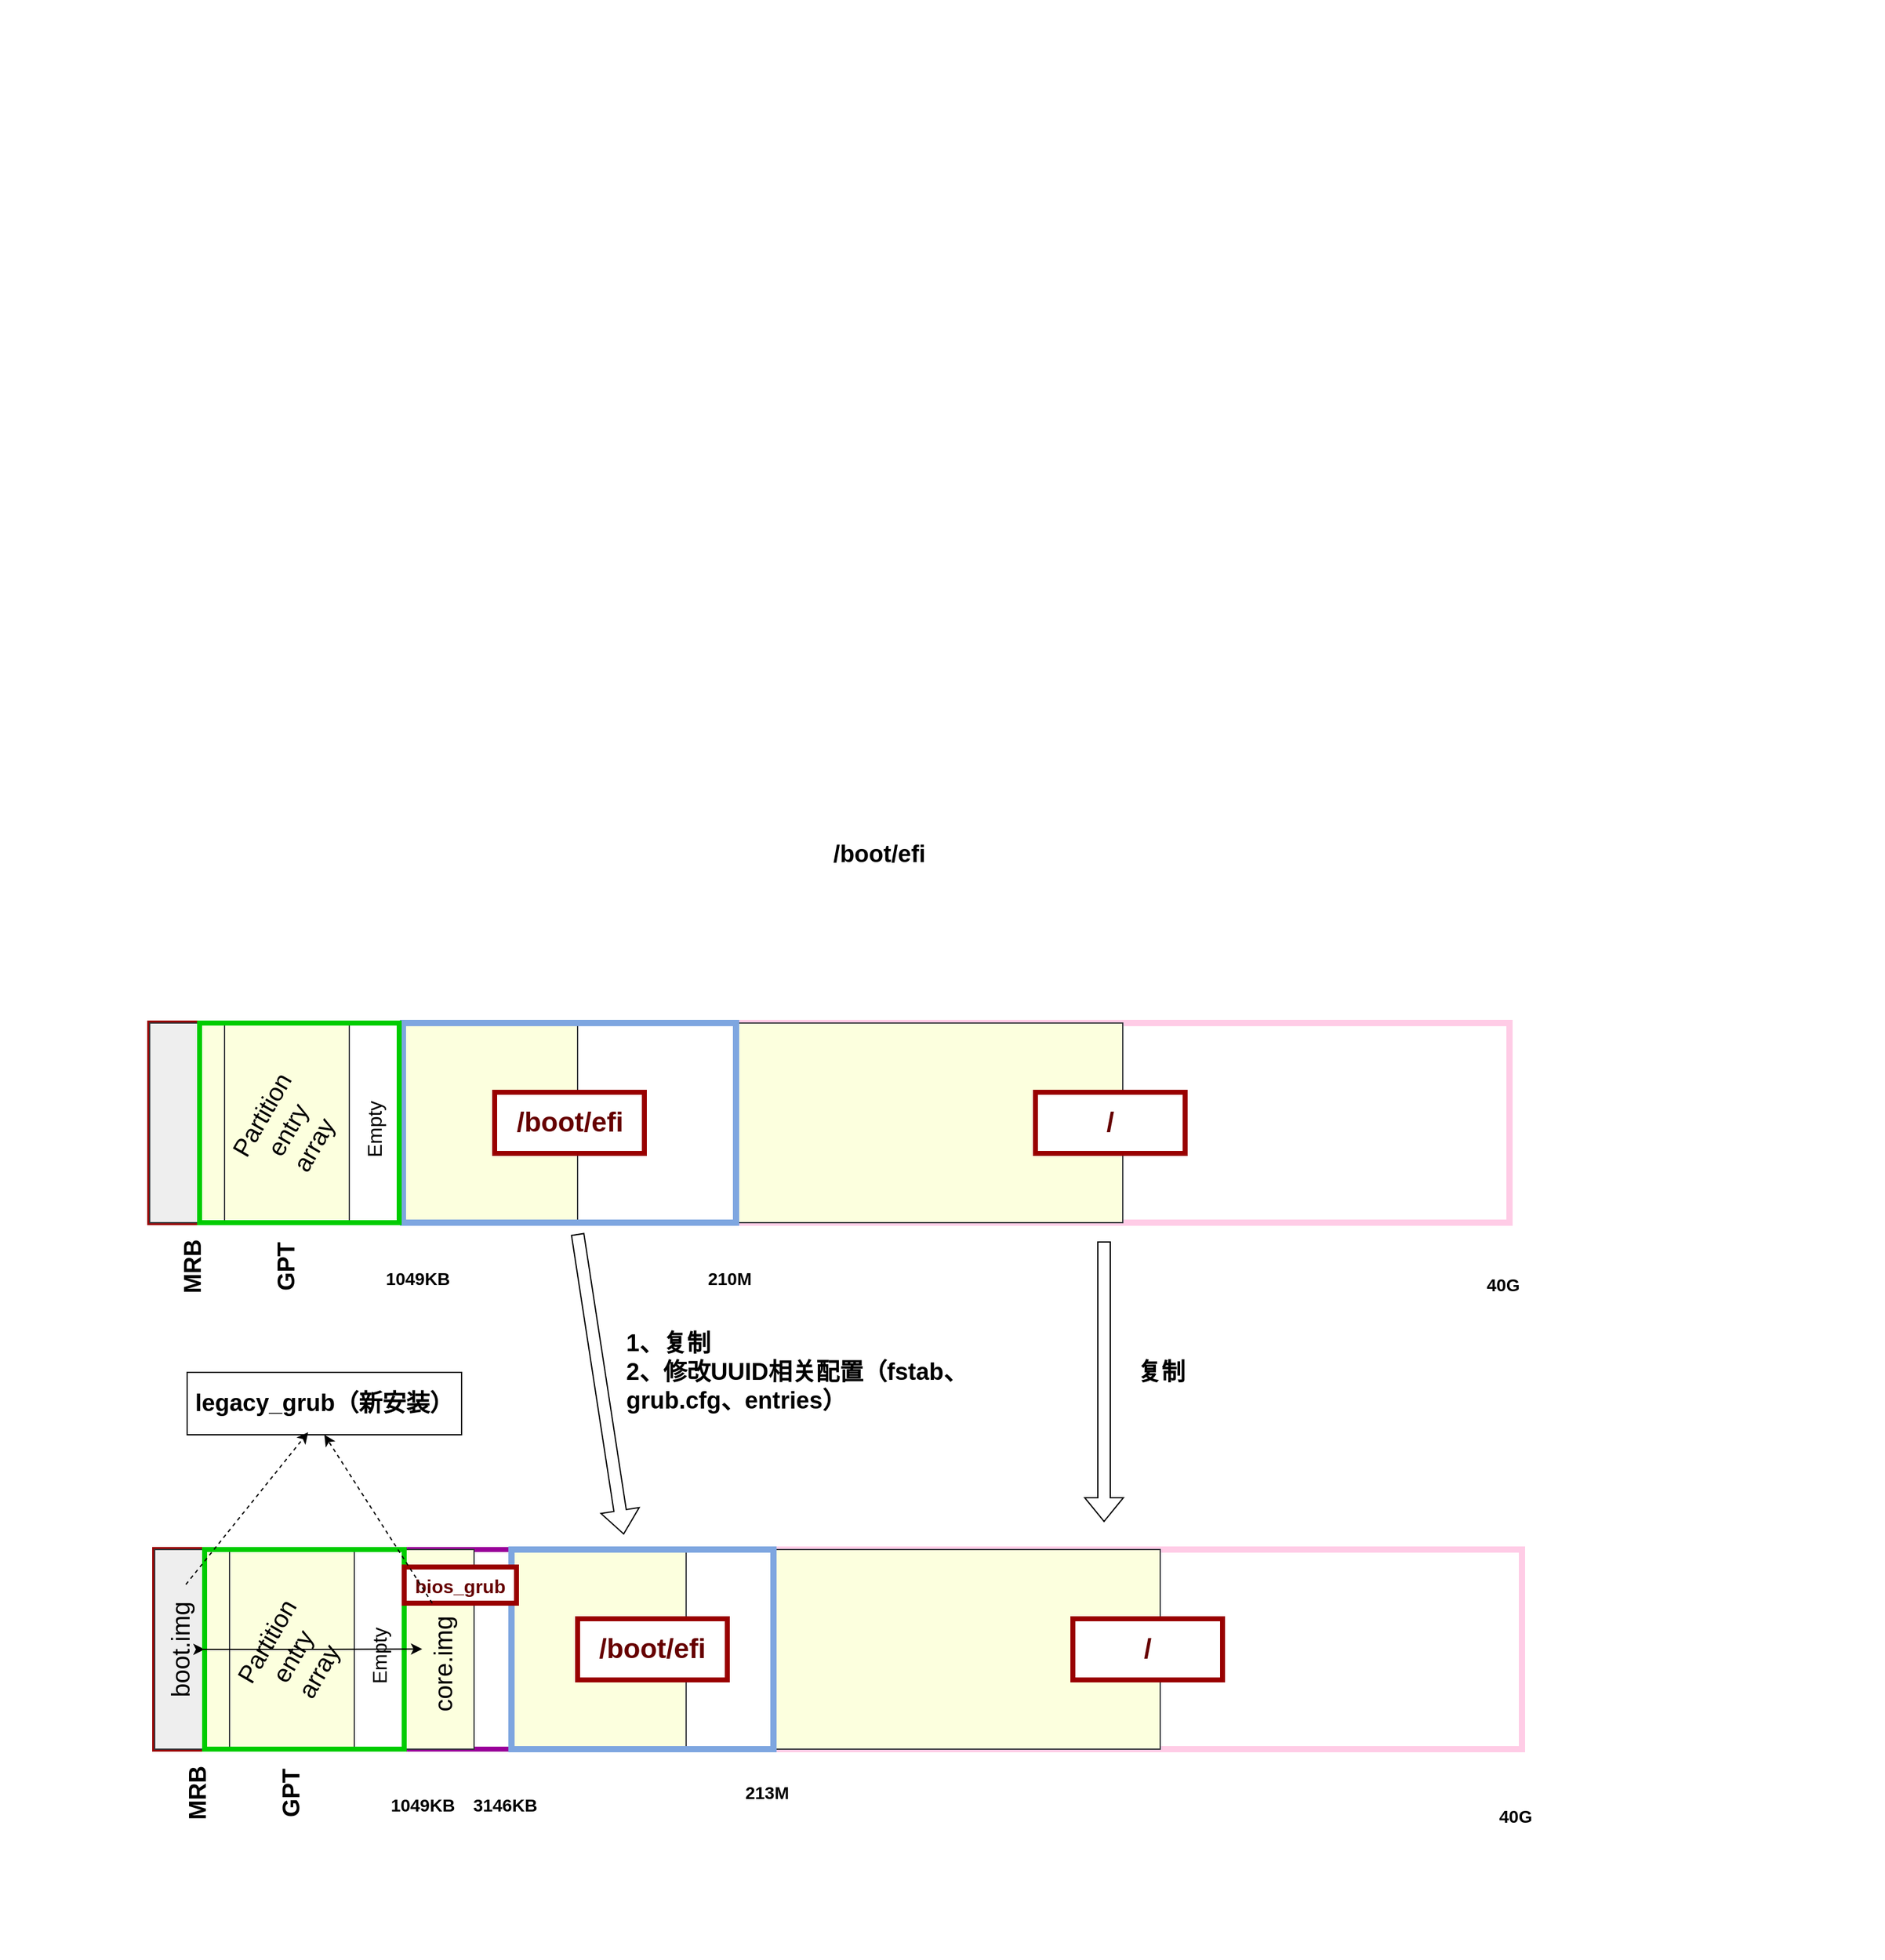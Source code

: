 <mxfile version="25.0.3">
  <diagram name="第 1 页" id="clKLF8cmqk-N_q2jb67s">
    <mxGraphModel dx="3728" dy="1106" grid="1" gridSize="10" guides="1" tooltips="1" connect="1" arrows="1" fold="1" page="1" pageScale="1" pageWidth="827" pageHeight="1169" math="0" shadow="0">
      <root>
        <mxCell id="0" />
        <mxCell id="1" parent="0" />
        <mxCell id="aDKa_XydaHuLIrfsHBEr-9" value="" style="rounded=0;whiteSpace=wrap;html=1;strokeColor=none;" vertex="1" parent="1">
          <mxGeometry x="-1550" y="1240" width="1390" height="870" as="geometry" />
        </mxCell>
        <mxCell id="ewwLxB_O-W4zJdkdSMvH-1" value="" style="whiteSpace=wrap;html=1;labelBorderColor=#CC0000;strokeColor=#990000;strokeWidth=4;" parent="1" vertex="1">
          <mxGeometry x="-1430" y="1360" width="40" height="160" as="geometry" />
        </mxCell>
        <mxCell id="ewwLxB_O-W4zJdkdSMvH-2" value="" style="rounded=0;whiteSpace=wrap;html=1;fillColor=#eeeeee;strokeColor=#36393d;fontStyle=0;fontSize=20;" parent="1" vertex="1">
          <mxGeometry x="-1430" y="1360" width="40" height="160" as="geometry" />
        </mxCell>
        <mxCell id="ewwLxB_O-W4zJdkdSMvH-5" value="" style="rounded=0;whiteSpace=wrap;html=1;fontStyle=0;fontSize=20;" parent="1" vertex="1">
          <mxGeometry x="-1270" y="1360" width="40" height="160" as="geometry" />
        </mxCell>
        <mxCell id="ewwLxB_O-W4zJdkdSMvH-6" value="" style="whiteSpace=wrap;html=1;labelBorderColor=#CC0000;strokeColor=#990099;strokeWidth=4;" parent="1" vertex="1">
          <mxGeometry x="-1226" y="1782" width="86" height="160" as="geometry" />
        </mxCell>
        <mxCell id="ewwLxB_O-W4zJdkdSMvH-7" value="" style="whiteSpace=wrap;html=1;labelBorderColor=#CC0000;strokeColor=#FFCCE6;strokeWidth=5;" parent="1" vertex="1">
          <mxGeometry x="-960" y="1360" width="620" height="160" as="geometry" />
        </mxCell>
        <mxCell id="ewwLxB_O-W4zJdkdSMvH-9" value="" style="rounded=0;whiteSpace=wrap;html=1;fillColor=#FCFFDE;strokeColor=#36393d;fontStyle=0;fontSize=20;" parent="1" vertex="1">
          <mxGeometry x="-1227" y="1360" width="140" height="160" as="geometry" />
        </mxCell>
        <mxCell id="ewwLxB_O-W4zJdkdSMvH-10" value="" style="rounded=0;whiteSpace=wrap;html=1;fillColor=#FCFFDE;strokeColor=#36393d;fontStyle=0;fontSize=20;" parent="1" vertex="1">
          <mxGeometry x="-1226" y="1782" width="56" height="160" as="geometry" />
        </mxCell>
        <mxCell id="ewwLxB_O-W4zJdkdSMvH-11" value="" style="rounded=0;whiteSpace=wrap;html=1;fillColor=#FCFFDE;strokeColor=#36393d;fontStyle=0;fontSize=20;" parent="1" vertex="1">
          <mxGeometry x="-960" y="1360" width="310" height="160" as="geometry" />
        </mxCell>
        <mxCell id="ewwLxB_O-W4zJdkdSMvH-13" value="&lt;font style=&quot;font-size: 19px;&quot;&gt;MRB&lt;/font&gt;" style="text;strokeColor=none;align=center;fillColor=none;html=1;verticalAlign=middle;whiteSpace=wrap;rounded=0;fontStyle=1;rotation=-90;" parent="1" vertex="1">
          <mxGeometry x="-1440" y="1540" width="90" height="30" as="geometry" />
        </mxCell>
        <mxCell id="ewwLxB_O-W4zJdkdSMvH-14" value="&lt;span style=&quot;font-size: 19px;&quot;&gt;/boot/efi&lt;/span&gt;" style="text;strokeColor=none;align=center;fillColor=none;html=1;verticalAlign=middle;whiteSpace=wrap;rounded=0;fontStyle=1" parent="1" vertex="1">
          <mxGeometry x="-890" y="1180" width="90" height="90" as="geometry" />
        </mxCell>
        <mxCell id="ewwLxB_O-W4zJdkdSMvH-19" value="" style="rounded=0;whiteSpace=wrap;html=1;fillColor=#FCFFDE;strokeColor=#36393d;fontStyle=0;fontSize=20;" parent="1" vertex="1">
          <mxGeometry x="-1390" y="1360" width="20" height="160" as="geometry" />
        </mxCell>
        <mxCell id="ewwLxB_O-W4zJdkdSMvH-20" value="" style="rounded=0;whiteSpace=wrap;html=1;fillColor=#FCFFDE;strokeColor=#36393d;fontStyle=0;fontSize=20;" parent="1" vertex="1">
          <mxGeometry x="-1370" y="1360" width="100" height="160" as="geometry" />
        </mxCell>
        <mxCell id="ewwLxB_O-W4zJdkdSMvH-21" value="&lt;font style=&quot;font-size: 20px;&quot;&gt;Partition entry array&lt;/font&gt;" style="text;strokeColor=none;align=center;fillColor=none;html=1;verticalAlign=middle;whiteSpace=wrap;rounded=0;rotation=-60;" parent="1" vertex="1">
          <mxGeometry x="-1350" y="1430" width="60" height="30" as="geometry" />
        </mxCell>
        <mxCell id="ewwLxB_O-W4zJdkdSMvH-22" value="&lt;font style=&quot;font-size: 16px;&quot;&gt;Empty&lt;/font&gt;" style="text;strokeColor=none;align=center;fillColor=none;html=1;verticalAlign=middle;whiteSpace=wrap;rounded=0;rotation=-90;" parent="1" vertex="1">
          <mxGeometry x="-1320" y="1430" width="140" height="30" as="geometry" />
        </mxCell>
        <mxCell id="ewwLxB_O-W4zJdkdSMvH-24" value="" style="whiteSpace=wrap;html=1;labelBorderColor=#CC0000;strokeColor=#7EA6E0;strokeWidth=5;fillColor=none;" parent="1" vertex="1">
          <mxGeometry x="-1227" y="1360" width="267" height="160" as="geometry" />
        </mxCell>
        <mxCell id="ewwLxB_O-W4zJdkdSMvH-25" value="&lt;font style=&quot;font-size: 20px;&quot;&gt;core.img&lt;/font&gt;" style="text;strokeColor=none;align=center;fillColor=none;html=1;verticalAlign=middle;whiteSpace=wrap;rounded=0;rotation=-90;" parent="1" vertex="1">
          <mxGeometry x="-1226" y="1858.5" width="60" height="30" as="geometry" />
        </mxCell>
        <mxCell id="ewwLxB_O-W4zJdkdSMvH-30" value="&lt;font style=&quot;font-size: 19px;&quot;&gt;GPT&lt;/font&gt;" style="text;strokeColor=none;align=center;fillColor=none;html=1;verticalAlign=middle;whiteSpace=wrap;rounded=0;fontStyle=1;rotation=-90;" parent="1" vertex="1">
          <mxGeometry x="-1365" y="1540" width="90" height="30" as="geometry" />
        </mxCell>
        <mxCell id="ewwLxB_O-W4zJdkdSMvH-31" value="" style="shape=image;verticalLabelPosition=bottom;labelBackgroundColor=default;verticalAlign=top;aspect=fixed;imageAspect=0;image=https://upload.wikimedia.org/wikipedia/commons/4/45/GNU_GRUB_components.svg;" parent="1" vertex="1">
          <mxGeometry x="-1071.11" y="540" width="1031.11" height="580" as="geometry" />
        </mxCell>
        <mxCell id="ewwLxB_O-W4zJdkdSMvH-23" value="" style="whiteSpace=wrap;html=1;labelBorderColor=#CC0000;strokeColor=#00CC00;strokeWidth=4;fillColor=none;" parent="1" vertex="1">
          <mxGeometry x="-1390" y="1360" width="160" height="160" as="geometry" />
        </mxCell>
        <mxCell id="ewwLxB_O-W4zJdkdSMvH-33" value="&lt;font color=&quot;#660000&quot; style=&quot;font-size: 22px;&quot;&gt;&lt;b&gt;/boot/efi&lt;/b&gt;&lt;/font&gt;" style="rounded=0;whiteSpace=wrap;html=1;strokeColor=#990000;strokeWidth=4;" parent="1" vertex="1">
          <mxGeometry x="-1153.5" y="1415.5" width="120" height="49" as="geometry" />
        </mxCell>
        <mxCell id="ewwLxB_O-W4zJdkdSMvH-34" value="&lt;font style=&quot;font-size: 14px;&quot;&gt;1049KB&lt;/font&gt;" style="text;strokeColor=none;align=center;fillColor=none;html=1;verticalAlign=middle;whiteSpace=wrap;rounded=0;fontStyle=1" parent="1" vertex="1">
          <mxGeometry x="-1290" y="1535" width="150" height="60" as="geometry" />
        </mxCell>
        <mxCell id="ewwLxB_O-W4zJdkdSMvH-35" value="&lt;font style=&quot;font-size: 14px;&quot;&gt;210M&lt;/font&gt;" style="text;strokeColor=none;align=center;fillColor=none;html=1;verticalAlign=middle;whiteSpace=wrap;rounded=0;fontStyle=1" parent="1" vertex="1">
          <mxGeometry x="-1040" y="1535" width="150" height="60" as="geometry" />
        </mxCell>
        <mxCell id="ewwLxB_O-W4zJdkdSMvH-36" value="&lt;font color=&quot;#660000&quot; style=&quot;font-size: 22px;&quot;&gt;&lt;b&gt;/&lt;/b&gt;&lt;/font&gt;" style="rounded=0;whiteSpace=wrap;html=1;strokeColor=#990000;strokeWidth=4;" parent="1" vertex="1">
          <mxGeometry x="-720" y="1415.5" width="120" height="49" as="geometry" />
        </mxCell>
        <mxCell id="ewwLxB_O-W4zJdkdSMvH-37" value="&lt;font style=&quot;font-size: 14px;&quot;&gt;40G&lt;/font&gt;" style="text;strokeColor=none;align=center;fillColor=none;html=1;verticalAlign=middle;whiteSpace=wrap;rounded=0;fontStyle=1" parent="1" vertex="1">
          <mxGeometry x="-420" y="1540" width="150" height="60" as="geometry" />
        </mxCell>
        <mxCell id="ewwLxB_O-W4zJdkdSMvH-38" value="" style="whiteSpace=wrap;html=1;labelBorderColor=#CC0000;strokeColor=#990000;strokeWidth=4;" parent="1" vertex="1">
          <mxGeometry x="-1426" y="1782" width="40" height="160" as="geometry" />
        </mxCell>
        <mxCell id="ewwLxB_O-W4zJdkdSMvH-39" value="" style="rounded=0;whiteSpace=wrap;html=1;fillColor=#eeeeee;strokeColor=#36393d;fontStyle=0;fontSize=20;" parent="1" vertex="1">
          <mxGeometry x="-1426" y="1782" width="40" height="160" as="geometry" />
        </mxCell>
        <mxCell id="ewwLxB_O-W4zJdkdSMvH-40" value="&lt;font style=&quot;font-size: 20px;&quot;&gt;boot.img&lt;/font&gt;" style="text;strokeColor=none;align=center;fillColor=none;html=1;verticalAlign=middle;whiteSpace=wrap;rounded=0;rotation=-90;" parent="1" vertex="1">
          <mxGeometry x="-1436" y="1847" width="60" height="30" as="geometry" />
        </mxCell>
        <mxCell id="ewwLxB_O-W4zJdkdSMvH-41" value="" style="rounded=0;whiteSpace=wrap;html=1;fontStyle=0;fontSize=20;" parent="1" vertex="1">
          <mxGeometry x="-1266" y="1782" width="40" height="160" as="geometry" />
        </mxCell>
        <mxCell id="ewwLxB_O-W4zJdkdSMvH-42" value="" style="whiteSpace=wrap;html=1;labelBorderColor=#CC0000;strokeColor=#FFCCE6;strokeWidth=5;" parent="1" vertex="1">
          <mxGeometry x="-930" y="1782" width="600" height="160" as="geometry" />
        </mxCell>
        <mxCell id="ewwLxB_O-W4zJdkdSMvH-43" value="" style="rounded=0;whiteSpace=wrap;html=1;fillColor=#FCFFDE;strokeColor=#36393d;fontStyle=0;fontSize=20;" parent="1" vertex="1">
          <mxGeometry x="-1140" y="1782" width="140" height="160" as="geometry" />
        </mxCell>
        <mxCell id="ewwLxB_O-W4zJdkdSMvH-44" value="" style="rounded=0;whiteSpace=wrap;html=1;fillColor=#FCFFDE;strokeColor=#36393d;fontStyle=0;fontSize=20;" parent="1" vertex="1">
          <mxGeometry x="-930" y="1782" width="310" height="160" as="geometry" />
        </mxCell>
        <mxCell id="ewwLxB_O-W4zJdkdSMvH-45" value="&lt;font style=&quot;font-size: 19px;&quot;&gt;MRB&lt;/font&gt;" style="text;strokeColor=none;align=center;fillColor=none;html=1;verticalAlign=middle;whiteSpace=wrap;rounded=0;fontStyle=1;rotation=-90;" parent="1" vertex="1">
          <mxGeometry x="-1436" y="1962" width="90" height="30" as="geometry" />
        </mxCell>
        <mxCell id="ewwLxB_O-W4zJdkdSMvH-46" value="" style="rounded=0;whiteSpace=wrap;html=1;fillColor=#FCFFDE;strokeColor=#36393d;fontStyle=0;fontSize=20;" parent="1" vertex="1">
          <mxGeometry x="-1386" y="1782" width="20" height="160" as="geometry" />
        </mxCell>
        <mxCell id="ewwLxB_O-W4zJdkdSMvH-47" value="" style="rounded=0;whiteSpace=wrap;html=1;fillColor=#FCFFDE;strokeColor=#36393d;fontStyle=0;fontSize=20;" parent="1" vertex="1">
          <mxGeometry x="-1366" y="1782" width="100" height="160" as="geometry" />
        </mxCell>
        <mxCell id="ewwLxB_O-W4zJdkdSMvH-48" value="&lt;font style=&quot;font-size: 20px;&quot;&gt;Partition entry array&lt;/font&gt;" style="text;strokeColor=none;align=center;fillColor=none;html=1;verticalAlign=middle;whiteSpace=wrap;rounded=0;rotation=-60;" parent="1" vertex="1">
          <mxGeometry x="-1346" y="1852" width="60" height="30" as="geometry" />
        </mxCell>
        <mxCell id="ewwLxB_O-W4zJdkdSMvH-49" value="&lt;font style=&quot;font-size: 16px;&quot;&gt;Empty&lt;/font&gt;" style="text;strokeColor=none;align=center;fillColor=none;html=1;verticalAlign=middle;whiteSpace=wrap;rounded=0;rotation=-90;" parent="1" vertex="1">
          <mxGeometry x="-1316" y="1852" width="140" height="30" as="geometry" />
        </mxCell>
        <mxCell id="ewwLxB_O-W4zJdkdSMvH-50" value="" style="whiteSpace=wrap;html=1;labelBorderColor=#CC0000;strokeColor=#7EA6E0;strokeWidth=5;fillColor=none;" parent="1" vertex="1">
          <mxGeometry x="-1140" y="1782" width="210" height="160" as="geometry" />
        </mxCell>
        <mxCell id="ewwLxB_O-W4zJdkdSMvH-51" value="&lt;font style=&quot;font-size: 19px;&quot;&gt;GPT&lt;/font&gt;" style="text;strokeColor=none;align=center;fillColor=none;html=1;verticalAlign=middle;whiteSpace=wrap;rounded=0;fontStyle=1;rotation=-90;" parent="1" vertex="1">
          <mxGeometry x="-1361" y="1962" width="90" height="30" as="geometry" />
        </mxCell>
        <mxCell id="ewwLxB_O-W4zJdkdSMvH-52" value="" style="edgeStyle=none;orthogonalLoop=1;jettySize=auto;html=1;rounded=0;" parent="1" source="ewwLxB_O-W4zJdkdSMvH-40" target="ewwLxB_O-W4zJdkdSMvH-53" edge="1">
          <mxGeometry width="80" relative="1" as="geometry">
            <mxPoint x="-1391" y="1862" as="sourcePoint" />
            <mxPoint x="-881" y="1866.76" as="targetPoint" />
            <Array as="points" />
          </mxGeometry>
        </mxCell>
        <mxCell id="ewwLxB_O-W4zJdkdSMvH-53" value="" style="whiteSpace=wrap;html=1;labelBorderColor=#CC0000;strokeColor=#00CC00;strokeWidth=4;fillColor=none;" parent="1" vertex="1">
          <mxGeometry x="-1386" y="1782" width="160" height="160" as="geometry" />
        </mxCell>
        <mxCell id="ewwLxB_O-W4zJdkdSMvH-54" value="&lt;font color=&quot;#660000&quot; style=&quot;font-size: 22px;&quot;&gt;&lt;b&gt;/boot/efi&lt;/b&gt;&lt;/font&gt;" style="rounded=0;whiteSpace=wrap;html=1;strokeColor=#990000;strokeWidth=4;" parent="1" vertex="1">
          <mxGeometry x="-1087" y="1837.5" width="120" height="49" as="geometry" />
        </mxCell>
        <mxCell id="ewwLxB_O-W4zJdkdSMvH-55" value="&lt;font style=&quot;font-size: 14px;&quot;&gt;1049KB&lt;/font&gt;" style="text;strokeColor=none;align=center;fillColor=none;html=1;verticalAlign=middle;whiteSpace=wrap;rounded=0;fontStyle=1" parent="1" vertex="1">
          <mxGeometry x="-1286" y="1957" width="150" height="60" as="geometry" />
        </mxCell>
        <mxCell id="ewwLxB_O-W4zJdkdSMvH-56" value="&lt;font style=&quot;font-size: 14px;&quot;&gt;213M&lt;/font&gt;" style="text;strokeColor=none;align=center;fillColor=none;html=1;verticalAlign=middle;whiteSpace=wrap;rounded=0;fontStyle=1" parent="1" vertex="1">
          <mxGeometry x="-1010" y="1947" width="150" height="60" as="geometry" />
        </mxCell>
        <mxCell id="ewwLxB_O-W4zJdkdSMvH-57" value="&lt;font color=&quot;#660000&quot; style=&quot;font-size: 22px;&quot;&gt;&lt;b&gt;/&lt;/b&gt;&lt;/font&gt;" style="rounded=0;whiteSpace=wrap;html=1;strokeColor=#990000;strokeWidth=4;" parent="1" vertex="1">
          <mxGeometry x="-690" y="1837.5" width="120" height="49" as="geometry" />
        </mxCell>
        <mxCell id="ewwLxB_O-W4zJdkdSMvH-58" value="&lt;font style=&quot;font-size: 14px;&quot;&gt;40G&lt;/font&gt;" style="text;strokeColor=none;align=center;fillColor=none;html=1;verticalAlign=middle;whiteSpace=wrap;rounded=0;fontStyle=1" parent="1" vertex="1">
          <mxGeometry x="-410" y="1966" width="150" height="60" as="geometry" />
        </mxCell>
        <mxCell id="ewwLxB_O-W4zJdkdSMvH-59" value="&lt;font style=&quot;font-size: 14px;&quot;&gt;3146KB&lt;/font&gt;" style="text;strokeColor=none;align=center;fillColor=none;html=1;verticalAlign=middle;whiteSpace=wrap;rounded=0;fontStyle=1" parent="1" vertex="1">
          <mxGeometry x="-1220" y="1957" width="150" height="60" as="geometry" />
        </mxCell>
        <mxCell id="ewwLxB_O-W4zJdkdSMvH-62" style="edgeStyle=orthogonalEdgeStyle;rounded=0;orthogonalLoop=1;jettySize=auto;html=1;entryX=0.696;entryY=-0.019;entryDx=0;entryDy=0;entryPerimeter=0;" parent="1" source="ewwLxB_O-W4zJdkdSMvH-40" target="ewwLxB_O-W4zJdkdSMvH-25" edge="1">
          <mxGeometry relative="1" as="geometry" />
        </mxCell>
        <mxCell id="ewwLxB_O-W4zJdkdSMvH-63" value="&lt;font color=&quot;#660000&quot; style=&quot;font-size: 15px;&quot;&gt;&lt;b style=&quot;&quot;&gt;bios_grub&lt;/b&gt;&lt;/font&gt;" style="rounded=0;whiteSpace=wrap;html=1;strokeColor=#990000;strokeWidth=4;" parent="1" vertex="1">
          <mxGeometry x="-1226" y="1796" width="90" height="29" as="geometry" />
        </mxCell>
        <mxCell id="aDKa_XydaHuLIrfsHBEr-1" value="" style="shape=flexArrow;endArrow=classic;html=1;rounded=0;" edge="1" parent="1">
          <mxGeometry width="50" height="50" relative="1" as="geometry">
            <mxPoint x="-665" y="1535" as="sourcePoint" />
            <mxPoint x="-665" y="1760" as="targetPoint" />
          </mxGeometry>
        </mxCell>
        <mxCell id="aDKa_XydaHuLIrfsHBEr-2" value="&lt;span style=&quot;font-size: 19px;&quot;&gt;1、复制&lt;/span&gt;&lt;div&gt;&lt;span style=&quot;font-size: 19px;&quot;&gt;2、修改UUID相关配置（fstab、grub.cfg、entries）&lt;/span&gt;&lt;/div&gt;" style="text;strokeColor=none;align=left;fillColor=none;html=1;verticalAlign=middle;whiteSpace=wrap;rounded=0;fontStyle=1" vertex="1" parent="1">
          <mxGeometry x="-1050" y="1595" width="310" height="90" as="geometry" />
        </mxCell>
        <mxCell id="aDKa_XydaHuLIrfsHBEr-3" value="" style="shape=flexArrow;endArrow=classic;html=1;rounded=0;" edge="1" parent="1">
          <mxGeometry width="50" height="50" relative="1" as="geometry">
            <mxPoint x="-1087" y="1529" as="sourcePoint" />
            <mxPoint x="-1050" y="1770" as="targetPoint" />
          </mxGeometry>
        </mxCell>
        <mxCell id="aDKa_XydaHuLIrfsHBEr-4" value="&lt;span style=&quot;font-size: 19px;&quot;&gt;复制&lt;/span&gt;" style="text;strokeColor=none;align=left;fillColor=none;html=1;verticalAlign=middle;whiteSpace=wrap;rounded=0;fontStyle=1" vertex="1" parent="1">
          <mxGeometry x="-640" y="1595" width="150" height="90" as="geometry" />
        </mxCell>
        <mxCell id="aDKa_XydaHuLIrfsHBEr-5" value="&lt;span style=&quot;font-size: 19px;&quot;&gt;legacy_grub（新安装）&lt;/span&gt;" style="text;strokeColor=default;align=center;fillColor=none;html=1;verticalAlign=middle;whiteSpace=wrap;rounded=0;fontStyle=1" vertex="1" parent="1">
          <mxGeometry x="-1400" y="1640" width="220" height="50" as="geometry" />
        </mxCell>
        <mxCell id="aDKa_XydaHuLIrfsHBEr-6" value="" style="endArrow=classic;html=1;rounded=0;entryX=0.441;entryY=0.96;entryDx=0;entryDy=0;entryPerimeter=0;dashed=1;" edge="1" parent="1" target="aDKa_XydaHuLIrfsHBEr-5">
          <mxGeometry width="50" height="50" relative="1" as="geometry">
            <mxPoint x="-1401" y="1810" as="sourcePoint" />
            <mxPoint x="-1351" y="1760" as="targetPoint" />
          </mxGeometry>
        </mxCell>
        <mxCell id="aDKa_XydaHuLIrfsHBEr-7" value="" style="endArrow=classic;html=1;rounded=0;entryX=0.5;entryY=1;entryDx=0;entryDy=0;exitX=0.25;exitY=1;exitDx=0;exitDy=0;dashed=1;" edge="1" parent="1" source="ewwLxB_O-W4zJdkdSMvH-63" target="aDKa_XydaHuLIrfsHBEr-5">
          <mxGeometry width="50" height="50" relative="1" as="geometry">
            <mxPoint x="-1391" y="1820" as="sourcePoint" />
            <mxPoint x="-1293" y="1698" as="targetPoint" />
          </mxGeometry>
        </mxCell>
      </root>
    </mxGraphModel>
  </diagram>
</mxfile>
